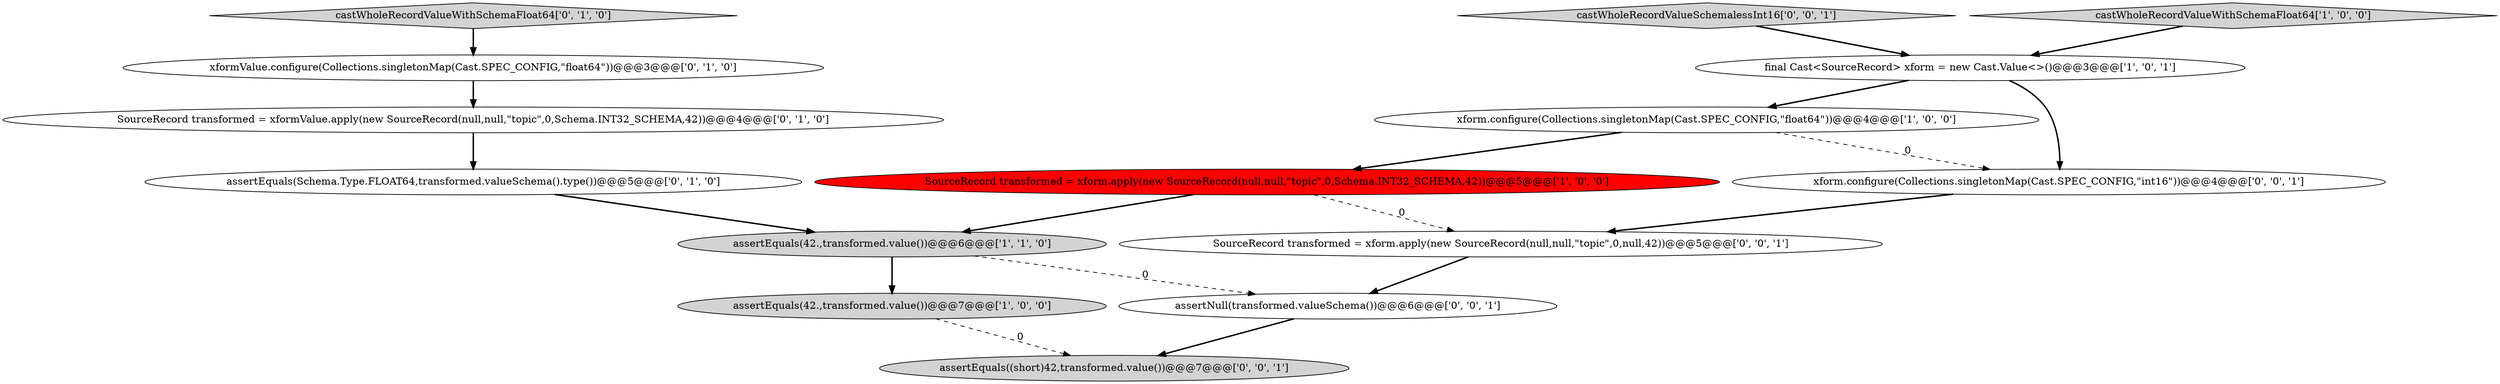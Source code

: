 digraph {
1 [style = filled, label = "final Cast<SourceRecord> xform = new Cast.Value<>()@@@3@@@['1', '0', '1']", fillcolor = white, shape = ellipse image = "AAA0AAABBB1BBB"];
14 [style = filled, label = "assertNull(transformed.valueSchema())@@@6@@@['0', '0', '1']", fillcolor = white, shape = ellipse image = "AAA0AAABBB3BBB"];
0 [style = filled, label = "SourceRecord transformed = xform.apply(new SourceRecord(null,null,\"topic\",0,Schema.INT32_SCHEMA,42))@@@5@@@['1', '0', '0']", fillcolor = red, shape = ellipse image = "AAA1AAABBB1BBB"];
5 [style = filled, label = "assertEquals(42.,transformed.value())@@@6@@@['1', '1', '0']", fillcolor = lightgray, shape = ellipse image = "AAA0AAABBB1BBB"];
6 [style = filled, label = "castWholeRecordValueWithSchemaFloat64['0', '1', '0']", fillcolor = lightgray, shape = diamond image = "AAA0AAABBB2BBB"];
9 [style = filled, label = "xformValue.configure(Collections.singletonMap(Cast.SPEC_CONFIG,\"float64\"))@@@3@@@['0', '1', '0']", fillcolor = white, shape = ellipse image = "AAA0AAABBB2BBB"];
8 [style = filled, label = "assertEquals(Schema.Type.FLOAT64,transformed.valueSchema().type())@@@5@@@['0', '1', '0']", fillcolor = white, shape = ellipse image = "AAA0AAABBB2BBB"];
3 [style = filled, label = "assertEquals(42.,transformed.value())@@@7@@@['1', '0', '0']", fillcolor = lightgray, shape = ellipse image = "AAA0AAABBB1BBB"];
11 [style = filled, label = "assertEquals((short)42,transformed.value())@@@7@@@['0', '0', '1']", fillcolor = lightgray, shape = ellipse image = "AAA0AAABBB3BBB"];
10 [style = filled, label = "xform.configure(Collections.singletonMap(Cast.SPEC_CONFIG,\"int16\"))@@@4@@@['0', '0', '1']", fillcolor = white, shape = ellipse image = "AAA0AAABBB3BBB"];
12 [style = filled, label = "castWholeRecordValueSchemalessInt16['0', '0', '1']", fillcolor = lightgray, shape = diamond image = "AAA0AAABBB3BBB"];
13 [style = filled, label = "SourceRecord transformed = xform.apply(new SourceRecord(null,null,\"topic\",0,null,42))@@@5@@@['0', '0', '1']", fillcolor = white, shape = ellipse image = "AAA0AAABBB3BBB"];
7 [style = filled, label = "SourceRecord transformed = xformValue.apply(new SourceRecord(null,null,\"topic\",0,Schema.INT32_SCHEMA,42))@@@4@@@['0', '1', '0']", fillcolor = white, shape = ellipse image = "AAA0AAABBB2BBB"];
4 [style = filled, label = "castWholeRecordValueWithSchemaFloat64['1', '0', '0']", fillcolor = lightgray, shape = diamond image = "AAA0AAABBB1BBB"];
2 [style = filled, label = "xform.configure(Collections.singletonMap(Cast.SPEC_CONFIG,\"float64\"))@@@4@@@['1', '0', '0']", fillcolor = white, shape = ellipse image = "AAA0AAABBB1BBB"];
5->3 [style = bold, label=""];
4->1 [style = bold, label=""];
2->0 [style = bold, label=""];
1->2 [style = bold, label=""];
5->14 [style = dashed, label="0"];
6->9 [style = bold, label=""];
8->5 [style = bold, label=""];
10->13 [style = bold, label=""];
9->7 [style = bold, label=""];
7->8 [style = bold, label=""];
1->10 [style = bold, label=""];
14->11 [style = bold, label=""];
13->14 [style = bold, label=""];
12->1 [style = bold, label=""];
3->11 [style = dashed, label="0"];
0->13 [style = dashed, label="0"];
2->10 [style = dashed, label="0"];
0->5 [style = bold, label=""];
}
